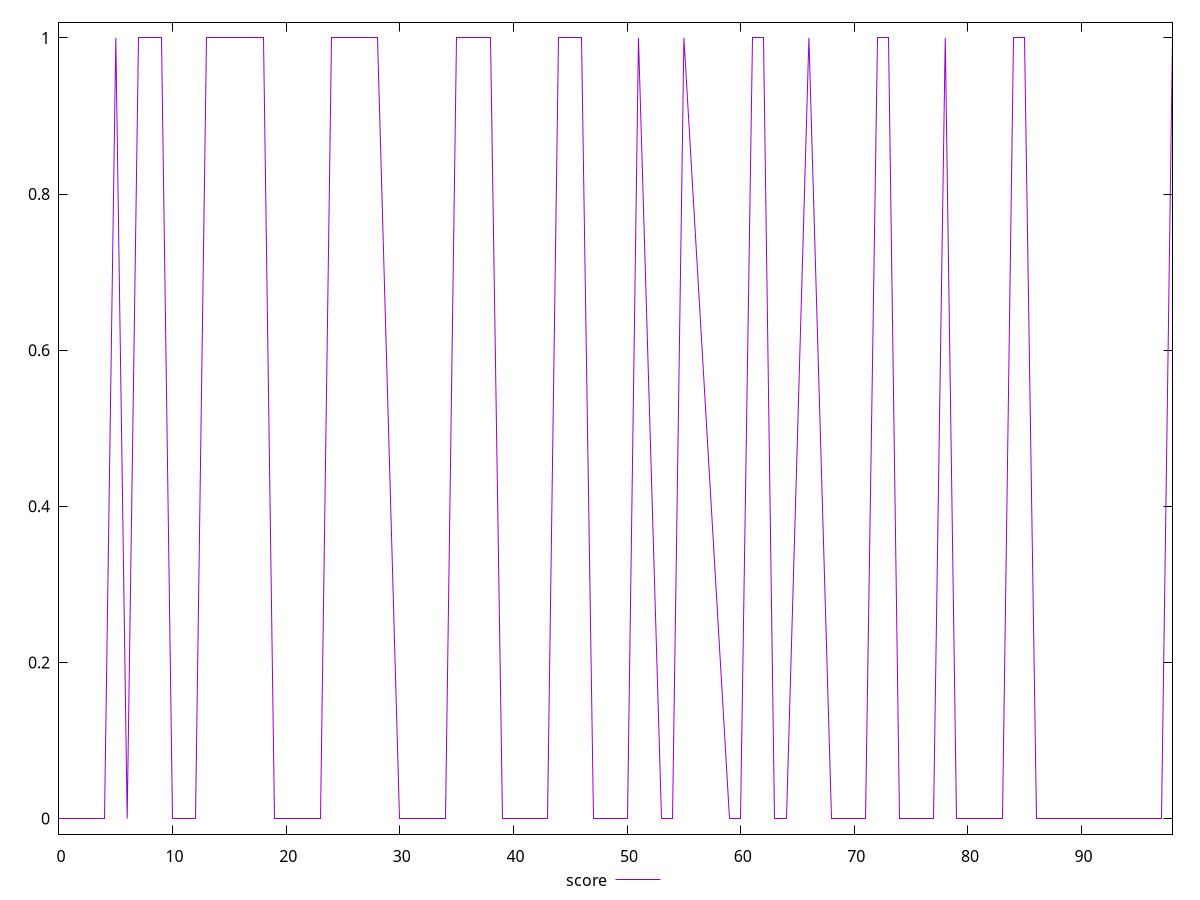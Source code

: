 reset

$score <<EOF
0 0
1 0
2 0
3 0
4 0
5 1
6 0
7 1
8 1
9 1
10 0
11 0
12 0
13 1
14 1
15 1
16 1
17 1
18 1
19 0
21 0
22 0
23 0
24 1
25 1
26 1
27 1
28 1
30 0
31 0
32 0
33 0
34 0
35 1
36 1
37 1
38 1
39 0
40 0
41 0
42 0
43 0
44 1
45 1
46 1
47 0
48 0
49 0
50 0
51 1
53 0
54 0
55 1
59 0
60 0
61 1
62 1
63 0
64 0
66 1
68 0
70 0
71 0
72 1
73 1
74 0
75 0
76 0
77 0
78 1
79 0
80 0
81 0
83 0
84 1
85 1
86 0
87 0
88 0
89 0
90 0
91 0
92 0
93 0
94 0
95 0
96 0
97 0
98 1
EOF

set key outside below
set xrange [0:98]
set yrange [-0.02:1.02]
set trange [-0.02:1.02]
set terminal svg size 640, 500 enhanced background rgb 'white'
set output "reports/report_00027_2021-02-24T12-40-31.850Z/third-party-summary/samples/card/score/values.svg"

plot $score title "score" with line

reset
